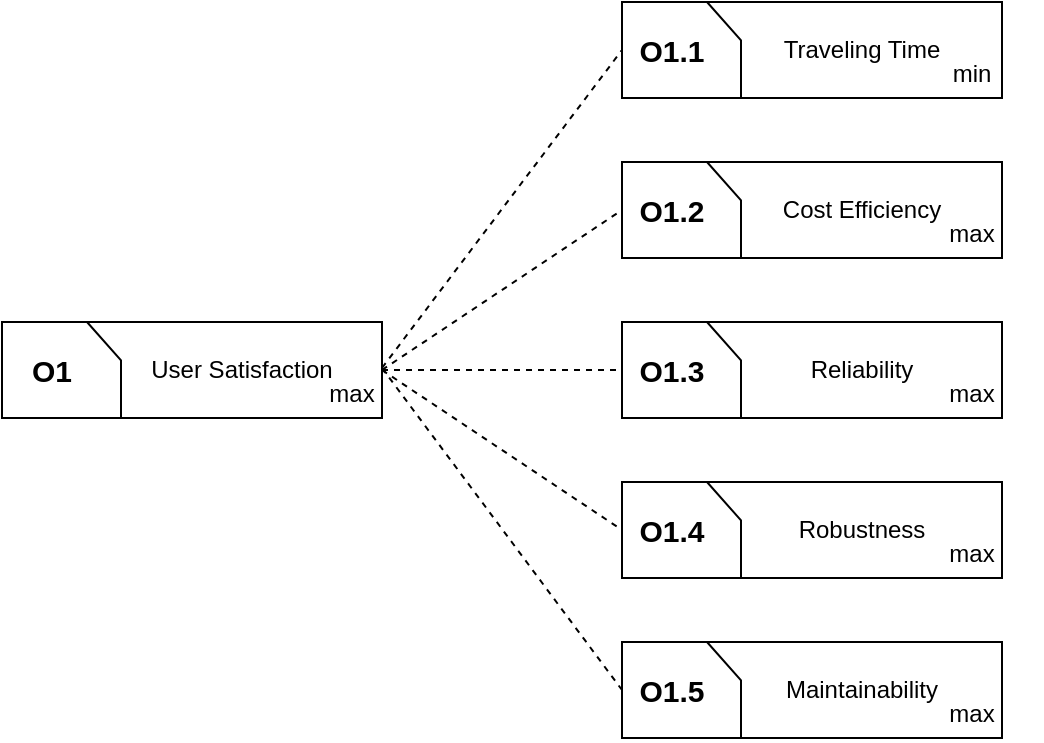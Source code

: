 <mxfile version="21.3.8" type="device">
  <diagram name="Page-1" id="BBpbJZZwrQQb0yXnMIwE">
    <mxGraphModel dx="841" dy="491" grid="1" gridSize="10" guides="1" tooltips="1" connect="1" arrows="1" fold="1" page="1" pageScale="1" pageWidth="850" pageHeight="1100" math="0" shadow="0">
      <root>
        <mxCell id="0" />
        <mxCell id="1" parent="0" />
        <mxCell id="i5hd8HN3xoEn48QV9_5k-10" value="" style="group" vertex="1" connectable="0" parent="1">
          <mxGeometry x="70" y="350" width="210" height="60" as="geometry" />
        </mxCell>
        <mxCell id="i5hd8HN3xoEn48QV9_5k-4" value="" style="rounded=0;whiteSpace=wrap;html=1;" vertex="1" parent="i5hd8HN3xoEn48QV9_5k-10">
          <mxGeometry width="190" height="48" as="geometry" />
        </mxCell>
        <mxCell id="i5hd8HN3xoEn48QV9_5k-5" value="" style="endArrow=none;html=1;rounded=0;" edge="1" parent="i5hd8HN3xoEn48QV9_5k-10">
          <mxGeometry width="50" height="50" relative="1" as="geometry">
            <mxPoint x="42.5" as="sourcePoint" />
            <mxPoint x="59.5" y="48" as="targetPoint" />
            <Array as="points">
              <mxPoint x="42.5" />
              <mxPoint x="59.5" y="19.2" />
            </Array>
          </mxGeometry>
        </mxCell>
        <mxCell id="i5hd8HN3xoEn48QV9_5k-8" value="" style="endArrow=none;html=1;rounded=0;" edge="1" parent="i5hd8HN3xoEn48QV9_5k-10" target="i5hd8HN3xoEn48QV9_5k-4">
          <mxGeometry width="50" height="50" relative="1" as="geometry">
            <mxPoint x="46.75" y="48" as="sourcePoint" />
            <mxPoint x="89.25" as="targetPoint" />
          </mxGeometry>
        </mxCell>
        <mxCell id="i5hd8HN3xoEn48QV9_5k-11" value="O1" style="text;strokeColor=none;align=center;fillColor=none;html=1;verticalAlign=middle;whiteSpace=wrap;rounded=0;fontStyle=1;fontSize=15;movable=1;resizable=1;rotatable=1;deletable=1;editable=1;locked=0;connectable=1;" vertex="1" parent="i5hd8HN3xoEn48QV9_5k-10">
          <mxGeometry x="10" y="15" width="30" height="18" as="geometry" />
        </mxCell>
        <mxCell id="i5hd8HN3xoEn48QV9_5k-12" value="User Satisfaction" style="text;strokeColor=none;align=center;fillColor=none;html=1;verticalAlign=middle;whiteSpace=wrap;rounded=0;" vertex="1" parent="i5hd8HN3xoEn48QV9_5k-10">
          <mxGeometry x="70" y="6" width="100" height="36" as="geometry" />
        </mxCell>
        <mxCell id="i5hd8HN3xoEn48QV9_5k-13" value="max" style="text;strokeColor=none;align=center;fillColor=none;html=1;verticalAlign=middle;whiteSpace=wrap;rounded=0;" vertex="1" parent="i5hd8HN3xoEn48QV9_5k-10">
          <mxGeometry x="160" y="23" width="30" height="25" as="geometry" />
        </mxCell>
        <mxCell id="i5hd8HN3xoEn48QV9_5k-14" value="" style="group" vertex="1" connectable="0" parent="1">
          <mxGeometry x="380" y="190" width="210" height="60" as="geometry" />
        </mxCell>
        <mxCell id="i5hd8HN3xoEn48QV9_5k-15" value="" style="rounded=0;whiteSpace=wrap;html=1;" vertex="1" parent="i5hd8HN3xoEn48QV9_5k-14">
          <mxGeometry width="190" height="48" as="geometry" />
        </mxCell>
        <mxCell id="i5hd8HN3xoEn48QV9_5k-16" value="" style="endArrow=none;html=1;rounded=0;" edge="1" parent="i5hd8HN3xoEn48QV9_5k-14">
          <mxGeometry width="50" height="50" relative="1" as="geometry">
            <mxPoint x="42.5" as="sourcePoint" />
            <mxPoint x="59.5" y="48" as="targetPoint" />
            <Array as="points">
              <mxPoint x="42.5" />
              <mxPoint x="59.5" y="19.2" />
            </Array>
          </mxGeometry>
        </mxCell>
        <mxCell id="i5hd8HN3xoEn48QV9_5k-17" value="" style="endArrow=none;html=1;rounded=0;" edge="1" parent="i5hd8HN3xoEn48QV9_5k-14" target="i5hd8HN3xoEn48QV9_5k-15">
          <mxGeometry width="50" height="50" relative="1" as="geometry">
            <mxPoint x="46.75" y="48" as="sourcePoint" />
            <mxPoint x="89.25" as="targetPoint" />
          </mxGeometry>
        </mxCell>
        <mxCell id="i5hd8HN3xoEn48QV9_5k-18" value="O1.1" style="text;strokeColor=none;align=center;fillColor=none;html=1;verticalAlign=middle;whiteSpace=wrap;rounded=0;fontStyle=1;fontSize=15;movable=1;resizable=1;rotatable=1;deletable=1;editable=1;locked=0;connectable=1;" vertex="1" parent="i5hd8HN3xoEn48QV9_5k-14">
          <mxGeometry x="10" y="15" width="30" height="18" as="geometry" />
        </mxCell>
        <mxCell id="i5hd8HN3xoEn48QV9_5k-19" value="Traveling Time" style="text;strokeColor=none;align=center;fillColor=none;html=1;verticalAlign=middle;whiteSpace=wrap;rounded=0;" vertex="1" parent="i5hd8HN3xoEn48QV9_5k-14">
          <mxGeometry x="70" y="6" width="100" height="36" as="geometry" />
        </mxCell>
        <mxCell id="i5hd8HN3xoEn48QV9_5k-20" value="min" style="text;strokeColor=none;align=center;fillColor=none;html=1;verticalAlign=middle;whiteSpace=wrap;rounded=0;" vertex="1" parent="i5hd8HN3xoEn48QV9_5k-14">
          <mxGeometry x="160" y="23" width="30" height="25" as="geometry" />
        </mxCell>
        <mxCell id="i5hd8HN3xoEn48QV9_5k-28" value="" style="endArrow=none;dashed=1;html=1;rounded=0;exitX=1;exitY=0;exitDx=0;exitDy=0;entryX=0;entryY=0.5;entryDx=0;entryDy=0;" edge="1" parent="1" source="i5hd8HN3xoEn48QV9_5k-13" target="i5hd8HN3xoEn48QV9_5k-15">
          <mxGeometry width="50" height="50" relative="1" as="geometry">
            <mxPoint x="400" y="330" as="sourcePoint" />
            <mxPoint x="450" y="280" as="targetPoint" />
          </mxGeometry>
        </mxCell>
        <mxCell id="i5hd8HN3xoEn48QV9_5k-29" value="" style="group" vertex="1" connectable="0" parent="1">
          <mxGeometry x="380" y="270" width="210" height="60" as="geometry" />
        </mxCell>
        <mxCell id="i5hd8HN3xoEn48QV9_5k-30" value="" style="rounded=0;whiteSpace=wrap;html=1;" vertex="1" parent="i5hd8HN3xoEn48QV9_5k-29">
          <mxGeometry width="190" height="48" as="geometry" />
        </mxCell>
        <mxCell id="i5hd8HN3xoEn48QV9_5k-31" value="" style="endArrow=none;html=1;rounded=0;" edge="1" parent="i5hd8HN3xoEn48QV9_5k-29">
          <mxGeometry width="50" height="50" relative="1" as="geometry">
            <mxPoint x="42.5" as="sourcePoint" />
            <mxPoint x="59.5" y="48" as="targetPoint" />
            <Array as="points">
              <mxPoint x="42.5" />
              <mxPoint x="59.5" y="19.2" />
            </Array>
          </mxGeometry>
        </mxCell>
        <mxCell id="i5hd8HN3xoEn48QV9_5k-32" value="" style="endArrow=none;html=1;rounded=0;" edge="1" parent="i5hd8HN3xoEn48QV9_5k-29" target="i5hd8HN3xoEn48QV9_5k-30">
          <mxGeometry width="50" height="50" relative="1" as="geometry">
            <mxPoint x="46.75" y="48" as="sourcePoint" />
            <mxPoint x="89.25" as="targetPoint" />
          </mxGeometry>
        </mxCell>
        <mxCell id="i5hd8HN3xoEn48QV9_5k-33" value="O1.2" style="text;strokeColor=none;align=center;fillColor=none;html=1;verticalAlign=middle;whiteSpace=wrap;rounded=0;fontStyle=1;fontSize=15;movable=1;resizable=1;rotatable=1;deletable=1;editable=1;locked=0;connectable=1;" vertex="1" parent="i5hd8HN3xoEn48QV9_5k-29">
          <mxGeometry x="10" y="15" width="30" height="18" as="geometry" />
        </mxCell>
        <mxCell id="i5hd8HN3xoEn48QV9_5k-34" value="Cost Efficiency" style="text;strokeColor=none;align=center;fillColor=none;html=1;verticalAlign=middle;whiteSpace=wrap;rounded=0;" vertex="1" parent="i5hd8HN3xoEn48QV9_5k-29">
          <mxGeometry x="70" y="6" width="100" height="36" as="geometry" />
        </mxCell>
        <mxCell id="i5hd8HN3xoEn48QV9_5k-35" value="max" style="text;strokeColor=none;align=center;fillColor=none;html=1;verticalAlign=middle;whiteSpace=wrap;rounded=0;" vertex="1" parent="i5hd8HN3xoEn48QV9_5k-29">
          <mxGeometry x="160" y="23" width="30" height="25" as="geometry" />
        </mxCell>
        <mxCell id="i5hd8HN3xoEn48QV9_5k-36" value="" style="endArrow=none;dashed=1;html=1;rounded=0;exitX=1;exitY=0.5;exitDx=0;exitDy=0;entryX=0;entryY=0.5;entryDx=0;entryDy=0;" edge="1" parent="1" source="i5hd8HN3xoEn48QV9_5k-4" target="i5hd8HN3xoEn48QV9_5k-30">
          <mxGeometry width="50" height="50" relative="1" as="geometry">
            <mxPoint x="400" y="330" as="sourcePoint" />
            <mxPoint x="450" y="280" as="targetPoint" />
          </mxGeometry>
        </mxCell>
        <mxCell id="i5hd8HN3xoEn48QV9_5k-37" value="" style="group" vertex="1" connectable="0" parent="1">
          <mxGeometry x="380" y="350" width="210" height="60" as="geometry" />
        </mxCell>
        <mxCell id="i5hd8HN3xoEn48QV9_5k-38" value="" style="rounded=0;whiteSpace=wrap;html=1;" vertex="1" parent="i5hd8HN3xoEn48QV9_5k-37">
          <mxGeometry width="190" height="48" as="geometry" />
        </mxCell>
        <mxCell id="i5hd8HN3xoEn48QV9_5k-39" value="" style="endArrow=none;html=1;rounded=0;" edge="1" parent="i5hd8HN3xoEn48QV9_5k-37">
          <mxGeometry width="50" height="50" relative="1" as="geometry">
            <mxPoint x="42.5" as="sourcePoint" />
            <mxPoint x="59.5" y="48" as="targetPoint" />
            <Array as="points">
              <mxPoint x="42.5" />
              <mxPoint x="59.5" y="19.2" />
            </Array>
          </mxGeometry>
        </mxCell>
        <mxCell id="i5hd8HN3xoEn48QV9_5k-40" value="" style="endArrow=none;html=1;rounded=0;" edge="1" parent="i5hd8HN3xoEn48QV9_5k-37" target="i5hd8HN3xoEn48QV9_5k-38">
          <mxGeometry width="50" height="50" relative="1" as="geometry">
            <mxPoint x="46.75" y="48" as="sourcePoint" />
            <mxPoint x="89.25" as="targetPoint" />
          </mxGeometry>
        </mxCell>
        <mxCell id="i5hd8HN3xoEn48QV9_5k-41" value="O1.3" style="text;strokeColor=none;align=center;fillColor=none;html=1;verticalAlign=middle;whiteSpace=wrap;rounded=0;fontStyle=1;fontSize=15;movable=1;resizable=1;rotatable=1;deletable=1;editable=1;locked=0;connectable=1;" vertex="1" parent="i5hd8HN3xoEn48QV9_5k-37">
          <mxGeometry x="10" y="15" width="30" height="18" as="geometry" />
        </mxCell>
        <mxCell id="i5hd8HN3xoEn48QV9_5k-42" value="Reliability" style="text;strokeColor=none;align=center;fillColor=none;html=1;verticalAlign=middle;whiteSpace=wrap;rounded=0;" vertex="1" parent="i5hd8HN3xoEn48QV9_5k-37">
          <mxGeometry x="70" y="6" width="100" height="36" as="geometry" />
        </mxCell>
        <mxCell id="i5hd8HN3xoEn48QV9_5k-43" value="max" style="text;strokeColor=none;align=center;fillColor=none;html=1;verticalAlign=middle;whiteSpace=wrap;rounded=0;" vertex="1" parent="i5hd8HN3xoEn48QV9_5k-37">
          <mxGeometry x="160" y="23" width="30" height="25" as="geometry" />
        </mxCell>
        <mxCell id="i5hd8HN3xoEn48QV9_5k-44" value="" style="endArrow=none;dashed=1;html=1;rounded=0;exitX=1;exitY=0.5;exitDx=0;exitDy=0;entryX=0;entryY=0.5;entryDx=0;entryDy=0;" edge="1" parent="1" source="i5hd8HN3xoEn48QV9_5k-4" target="i5hd8HN3xoEn48QV9_5k-38">
          <mxGeometry width="50" height="50" relative="1" as="geometry">
            <mxPoint x="400" y="330" as="sourcePoint" />
            <mxPoint x="450" y="280" as="targetPoint" />
          </mxGeometry>
        </mxCell>
        <mxCell id="i5hd8HN3xoEn48QV9_5k-51" value="" style="rounded=0;whiteSpace=wrap;html=1;" vertex="1" parent="1">
          <mxGeometry x="380" y="430" width="190" height="48" as="geometry" />
        </mxCell>
        <mxCell id="i5hd8HN3xoEn48QV9_5k-52" value="" style="endArrow=none;html=1;rounded=0;" edge="1" parent="1">
          <mxGeometry width="50" height="50" relative="1" as="geometry">
            <mxPoint x="422.5" y="430" as="sourcePoint" />
            <mxPoint x="439.5" y="478" as="targetPoint" />
            <Array as="points">
              <mxPoint x="422.5" y="430" />
              <mxPoint x="439.5" y="449.2" />
            </Array>
          </mxGeometry>
        </mxCell>
        <mxCell id="i5hd8HN3xoEn48QV9_5k-53" value="" style="endArrow=none;html=1;rounded=0;" edge="1" target="i5hd8HN3xoEn48QV9_5k-51" parent="1">
          <mxGeometry width="50" height="50" relative="1" as="geometry">
            <mxPoint x="426.75" y="478" as="sourcePoint" />
            <mxPoint x="469.25" y="430" as="targetPoint" />
          </mxGeometry>
        </mxCell>
        <mxCell id="i5hd8HN3xoEn48QV9_5k-54" value="O1.4" style="text;strokeColor=none;align=center;fillColor=none;html=1;verticalAlign=middle;whiteSpace=wrap;rounded=0;fontStyle=1;fontSize=15;movable=1;resizable=1;rotatable=1;deletable=1;editable=1;locked=0;connectable=1;" vertex="1" parent="1">
          <mxGeometry x="390" y="445" width="30" height="18" as="geometry" />
        </mxCell>
        <mxCell id="i5hd8HN3xoEn48QV9_5k-55" value="Robustness" style="text;strokeColor=none;align=center;fillColor=none;html=1;verticalAlign=middle;whiteSpace=wrap;rounded=0;" vertex="1" parent="1">
          <mxGeometry x="450" y="436" width="100" height="36" as="geometry" />
        </mxCell>
        <mxCell id="i5hd8HN3xoEn48QV9_5k-56" value="max" style="text;strokeColor=none;align=center;fillColor=none;html=1;verticalAlign=middle;whiteSpace=wrap;rounded=0;" vertex="1" parent="1">
          <mxGeometry x="540" y="453" width="30" height="25" as="geometry" />
        </mxCell>
        <mxCell id="i5hd8HN3xoEn48QV9_5k-57" value="" style="endArrow=none;dashed=1;html=1;rounded=0;exitX=1;exitY=0.5;exitDx=0;exitDy=0;entryX=0;entryY=0.5;entryDx=0;entryDy=0;" edge="1" parent="1" source="i5hd8HN3xoEn48QV9_5k-4" target="i5hd8HN3xoEn48QV9_5k-51">
          <mxGeometry width="50" height="50" relative="1" as="geometry">
            <mxPoint x="400" y="330" as="sourcePoint" />
            <mxPoint x="450" y="280" as="targetPoint" />
          </mxGeometry>
        </mxCell>
        <mxCell id="i5hd8HN3xoEn48QV9_5k-58" value="" style="rounded=0;whiteSpace=wrap;html=1;" vertex="1" parent="1">
          <mxGeometry x="380" y="510" width="190" height="48" as="geometry" />
        </mxCell>
        <mxCell id="i5hd8HN3xoEn48QV9_5k-59" value="" style="endArrow=none;html=1;rounded=0;" edge="1" parent="1">
          <mxGeometry width="50" height="50" relative="1" as="geometry">
            <mxPoint x="422.5" y="510" as="sourcePoint" />
            <mxPoint x="439.5" y="558" as="targetPoint" />
            <Array as="points">
              <mxPoint x="422.5" y="510" />
              <mxPoint x="439.5" y="529.2" />
            </Array>
          </mxGeometry>
        </mxCell>
        <mxCell id="i5hd8HN3xoEn48QV9_5k-60" value="" style="endArrow=none;html=1;rounded=0;" edge="1" target="i5hd8HN3xoEn48QV9_5k-58" parent="1">
          <mxGeometry width="50" height="50" relative="1" as="geometry">
            <mxPoint x="426.75" y="558" as="sourcePoint" />
            <mxPoint x="469.25" y="510" as="targetPoint" />
          </mxGeometry>
        </mxCell>
        <mxCell id="i5hd8HN3xoEn48QV9_5k-61" value="O1.5" style="text;strokeColor=none;align=center;fillColor=none;html=1;verticalAlign=middle;whiteSpace=wrap;rounded=0;fontStyle=1;fontSize=15;movable=1;resizable=1;rotatable=1;deletable=1;editable=1;locked=0;connectable=1;" vertex="1" parent="1">
          <mxGeometry x="390" y="525" width="30" height="18" as="geometry" />
        </mxCell>
        <mxCell id="i5hd8HN3xoEn48QV9_5k-62" value="Maintainability" style="text;strokeColor=none;align=center;fillColor=none;html=1;verticalAlign=middle;whiteSpace=wrap;rounded=0;" vertex="1" parent="1">
          <mxGeometry x="450" y="516" width="100" height="36" as="geometry" />
        </mxCell>
        <mxCell id="i5hd8HN3xoEn48QV9_5k-63" value="max" style="text;strokeColor=none;align=center;fillColor=none;html=1;verticalAlign=middle;whiteSpace=wrap;rounded=0;" vertex="1" parent="1">
          <mxGeometry x="540" y="533" width="30" height="25" as="geometry" />
        </mxCell>
        <mxCell id="i5hd8HN3xoEn48QV9_5k-64" value="" style="endArrow=none;dashed=1;html=1;rounded=0;exitX=1;exitY=0;exitDx=0;exitDy=0;entryX=0;entryY=0.5;entryDx=0;entryDy=0;" edge="1" parent="1" source="i5hd8HN3xoEn48QV9_5k-13" target="i5hd8HN3xoEn48QV9_5k-58">
          <mxGeometry width="50" height="50" relative="1" as="geometry">
            <mxPoint x="400" y="330" as="sourcePoint" />
            <mxPoint x="450" y="280" as="targetPoint" />
          </mxGeometry>
        </mxCell>
      </root>
    </mxGraphModel>
  </diagram>
</mxfile>
